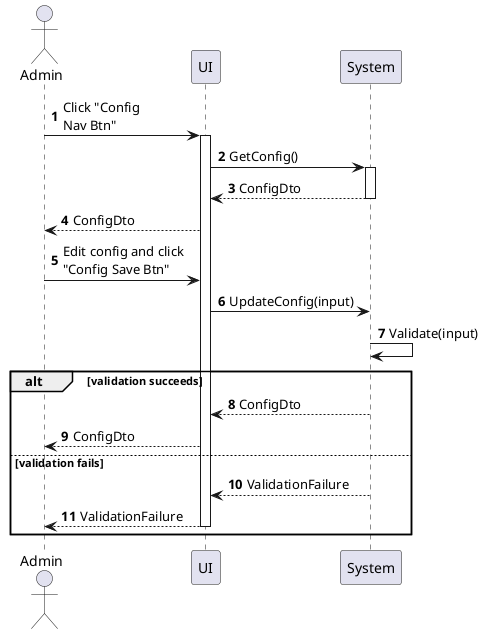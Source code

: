 @startuml config-manage
autonumber

actor "Admin" as a
participant UI as f
participant System as b

a -> f : Click "Config\nNav Btn"
activate f
f -> b : GetConfig()
activate b
return ConfigDto
f --> a : ConfigDto

a -> f : Edit config and click\n"Config Save Btn"
f -> b : UpdateConfig(input)
b -> b : Validate(input)
alt validation succeeds
    b --> f : ConfigDto
    f --> a : ConfigDto
else validation fails
    b --> f : ValidationFailure
    return ValidationFailure
end

@enduml